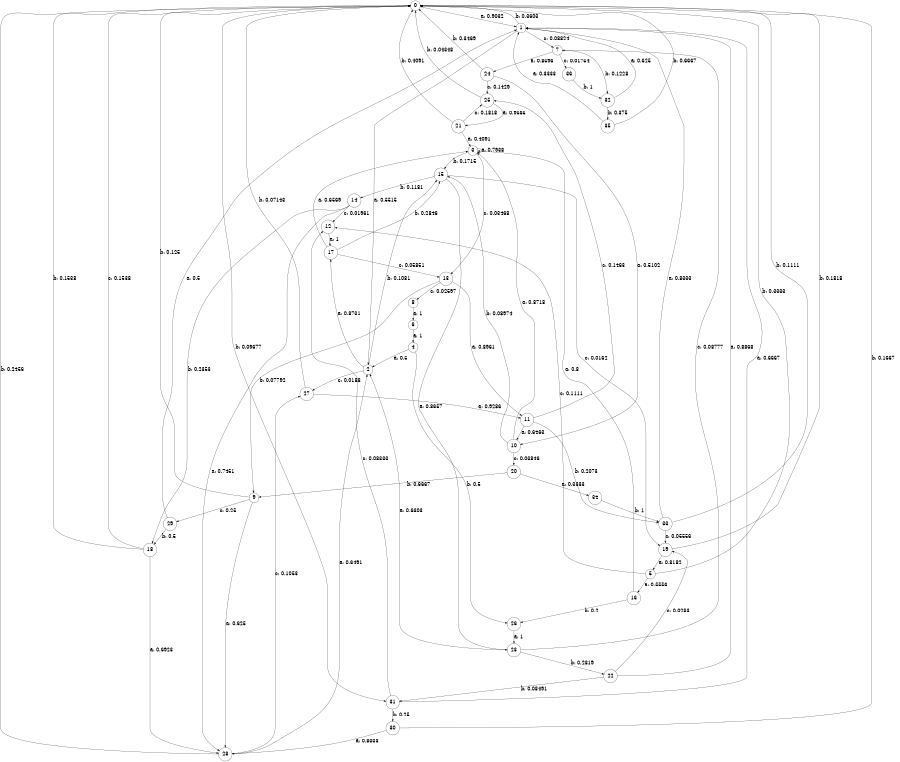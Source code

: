 digraph "d6-300nw-t0-cen-SML" {
size = "6,8.5";
ratio = "fill";
node [shape = circle];
node [fontsize = 24];
edge [fontsize = 24];
0 -> 1 [label = "a: 0.9032   "];
0 -> 31 [label = "b: 0.09677  "];
1 -> 2 [label = "a: 0.5515   "];
1 -> 0 [label = "b: 0.3603   "];
1 -> 7 [label = "c: 0.08824  "];
2 -> 17 [label = "a: 0.8731   "];
2 -> 15 [label = "b: 0.1081   "];
2 -> 27 [label = "c: 0.0188   "];
3 -> 3 [label = "a: 0.7938   "];
3 -> 15 [label = "b: 0.1715   "];
3 -> 13 [label = "c: 0.03468  "];
4 -> 2 [label = "a: 0.5      "];
4 -> 26 [label = "b: 0.5      "];
5 -> 16 [label = "a: 0.5556   "];
5 -> 0 [label = "b: 0.3333   "];
5 -> 12 [label = "c: 0.1111   "];
6 -> 4 [label = "a: 1        "];
7 -> 24 [label = "a: 0.8596   "];
7 -> 32 [label = "b: 0.1228   "];
7 -> 36 [label = "c: 0.01754  "];
8 -> 6 [label = "a: 1        "];
9 -> 28 [label = "a: 0.625    "];
9 -> 0 [label = "b: 0.125    "];
9 -> 29 [label = "c: 0.25     "];
10 -> 3 [label = "a: 0.8718   "];
10 -> 15 [label = "b: 0.08974  "];
10 -> 20 [label = "c: 0.03846  "];
11 -> 10 [label = "a: 0.6463   "];
11 -> 33 [label = "b: 0.2073   "];
11 -> 25 [label = "c: 0.1463   "];
12 -> 17 [label = "a: 1        "];
13 -> 11 [label = "a: 0.8961   "];
13 -> 9 [label = "b: 0.07792  "];
13 -> 8 [label = "c: 0.02597  "];
14 -> 28 [label = "a: 0.7451   "];
14 -> 18 [label = "b: 0.2353   "];
14 -> 12 [label = "c: 0.01961  "];
15 -> 23 [label = "a: 0.8657   "];
15 -> 14 [label = "b: 0.1181   "];
15 -> 19 [label = "c: 0.0162   "];
16 -> 3 [label = "a: 0.8      "];
16 -> 26 [label = "b: 0.2      "];
17 -> 3 [label = "a: 0.6569   "];
17 -> 15 [label = "b: 0.2846   "];
17 -> 13 [label = "c: 0.05851  "];
18 -> 28 [label = "a: 0.6923   "];
18 -> 0 [label = "b: 0.1538   "];
18 -> 0 [label = "c: 0.1538   "];
19 -> 5 [label = "a: 0.8182   "];
19 -> 0 [label = "b: 0.1818   "];
20 -> 34 [label = "a: 0.3333   "];
20 -> 9 [label = "b: 0.6667   "];
21 -> 3 [label = "a: 0.4091   "];
21 -> 0 [label = "b: 0.4091   "];
21 -> 25 [label = "c: 0.1818   "];
22 -> 1 [label = "a: 0.8868   "];
22 -> 31 [label = "b: 0.08491  "];
22 -> 19 [label = "c: 0.0283   "];
23 -> 2 [label = "a: 0.6303   "];
23 -> 22 [label = "b: 0.2819   "];
23 -> 7 [label = "c: 0.08777  "];
24 -> 10 [label = "a: 0.5102   "];
24 -> 0 [label = "b: 0.3469   "];
24 -> 25 [label = "c: 0.1429   "];
25 -> 21 [label = "a: 0.9565   "];
25 -> 0 [label = "b: 0.04348  "];
26 -> 23 [label = "a: 1        "];
27 -> 11 [label = "a: 0.9286   "];
27 -> 0 [label = "b: 0.07143  "];
28 -> 2 [label = "a: 0.6491   "];
28 -> 0 [label = "b: 0.2456   "];
28 -> 27 [label = "c: 0.1053   "];
29 -> 1 [label = "a: 0.5      "];
29 -> 18 [label = "b: 0.5      "];
30 -> 28 [label = "a: 0.8333   "];
30 -> 0 [label = "b: 0.1667   "];
31 -> 1 [label = "a: 0.6667   "];
31 -> 30 [label = "b: 0.25     "];
31 -> 12 [label = "c: 0.08333  "];
32 -> 1 [label = "a: 0.625    "];
32 -> 35 [label = "b: 0.375    "];
33 -> 1 [label = "a: 0.8333   "];
33 -> 0 [label = "b: 0.1111   "];
33 -> 19 [label = "c: 0.05556  "];
34 -> 33 [label = "b: 1        "];
35 -> 1 [label = "a: 0.3333   "];
35 -> 0 [label = "b: 0.6667   "];
36 -> 32 [label = "b: 1        "];
}